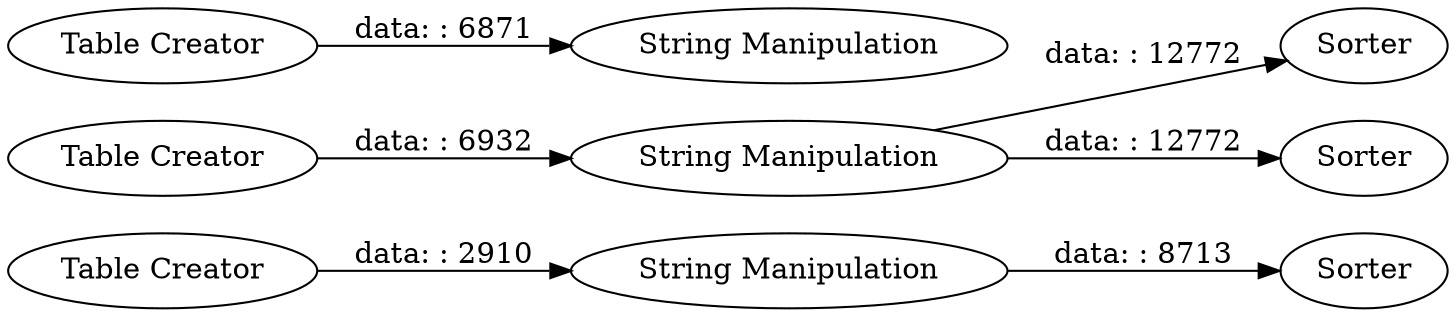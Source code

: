 digraph {
	"-2187614133085313608_4" [label="String Manipulation"]
	"-2187614133085313608_2" [label="String Manipulation"]
	"-2187614133085313608_6" [label=Sorter]
	"-2187614133085313608_7" [label=Sorter]
	"-2187614133085313608_14" [label="Table Creator"]
	"-2187614133085313608_5" [label=Sorter]
	"-2187614133085313608_13" [label="String Manipulation"]
	"-2187614133085313608_1" [label="Table Creator"]
	"-2187614133085313608_3" [label="Table Creator"]
	"-2187614133085313608_2" -> "-2187614133085313608_7" [label="data: : 12772"]
	"-2187614133085313608_2" -> "-2187614133085313608_6" [label="data: : 12772"]
	"-2187614133085313608_4" -> "-2187614133085313608_5" [label="data: : 8713"]
	"-2187614133085313608_3" -> "-2187614133085313608_4" [label="data: : 2910"]
	"-2187614133085313608_1" -> "-2187614133085313608_2" [label="data: : 6932"]
	"-2187614133085313608_14" -> "-2187614133085313608_13" [label="data: : 6871"]
	rankdir=LR
}
